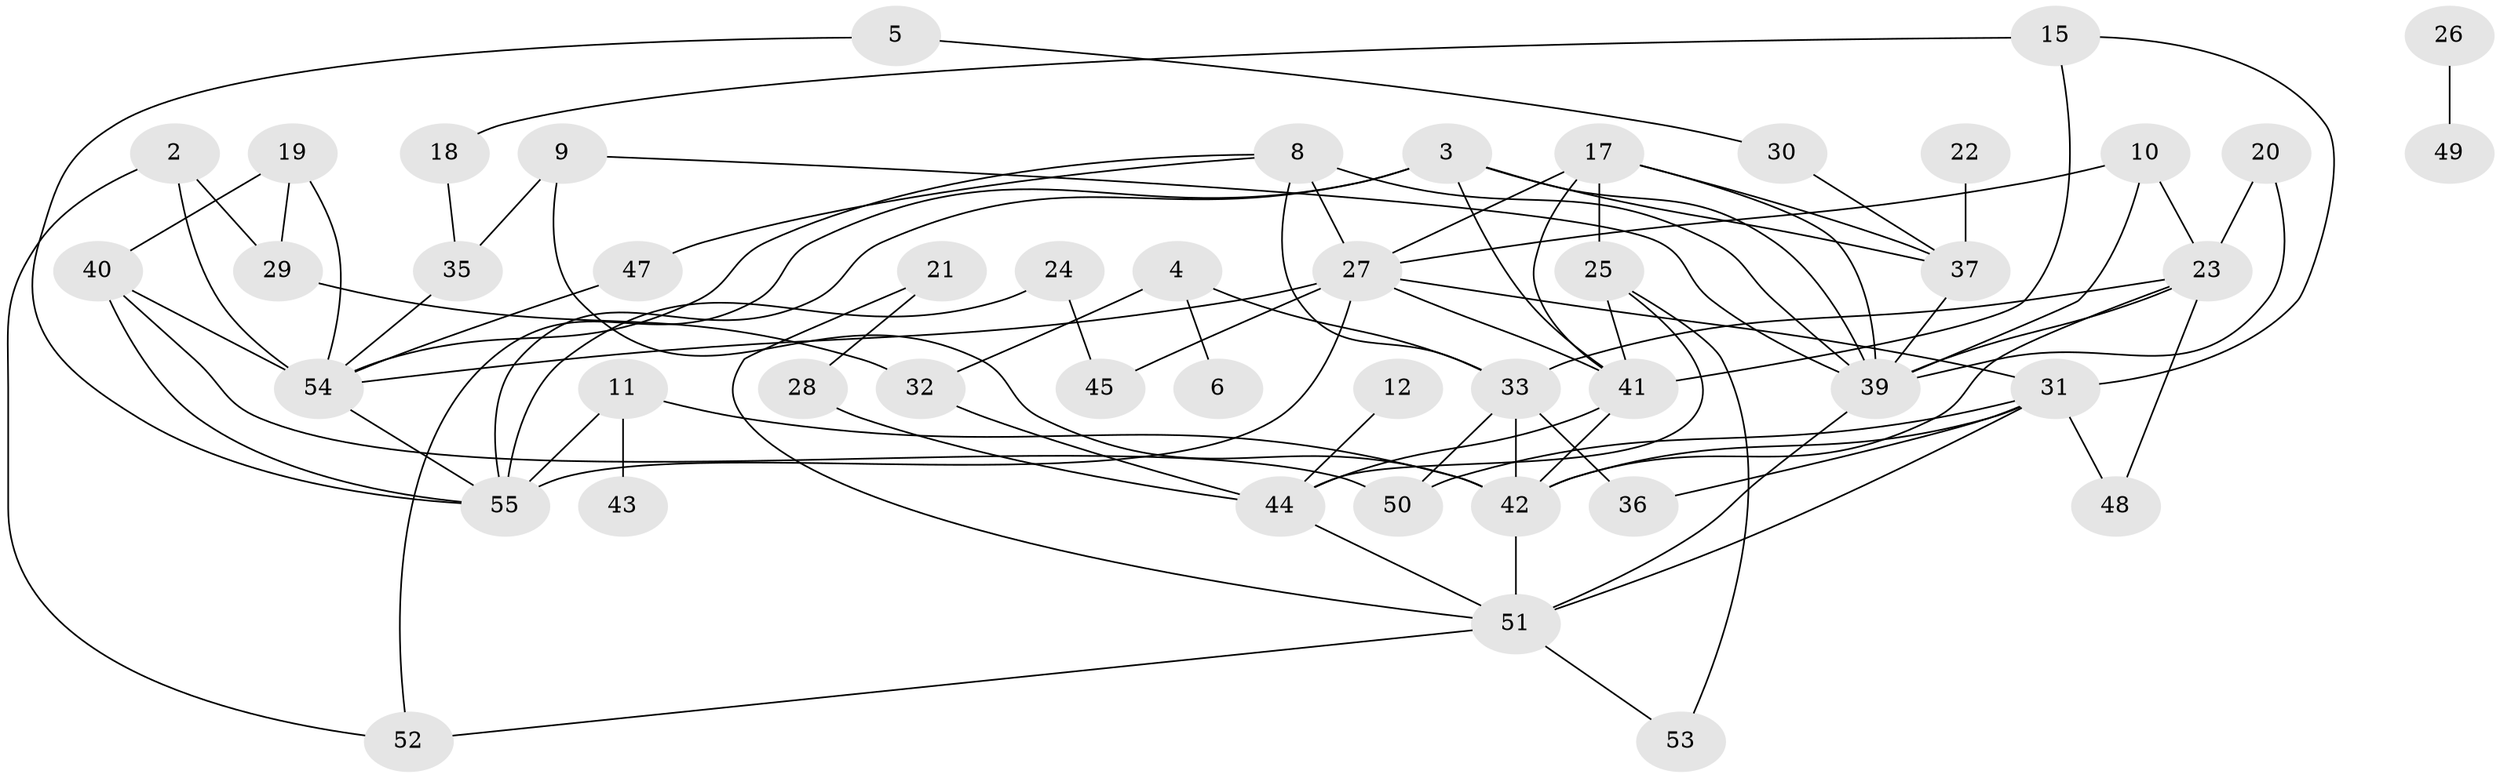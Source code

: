 // original degree distribution, {0: 0.07339449541284404, 1: 0.14678899082568808, 3: 0.26605504587155965, 4: 0.1743119266055046, 6: 0.03669724770642202, 5: 0.09174311926605505, 2: 0.2018348623853211, 7: 0.009174311926605505}
// Generated by graph-tools (version 1.1) at 2025/00/03/09/25 03:00:45]
// undirected, 47 vertices, 86 edges
graph export_dot {
graph [start="1"]
  node [color=gray90,style=filled];
  2;
  3;
  4;
  5;
  6;
  8;
  9;
  10;
  11;
  12;
  15;
  17;
  18;
  19;
  20;
  21;
  22;
  23;
  24;
  25;
  26;
  27;
  28;
  29;
  30;
  31;
  32;
  33;
  35;
  36;
  37;
  39;
  40;
  41;
  42;
  43;
  44;
  45;
  47;
  48;
  49;
  50;
  51;
  52;
  53;
  54;
  55;
  2 -- 29 [weight=1.0];
  2 -- 52 [weight=1.0];
  2 -- 54 [weight=1.0];
  3 -- 37 [weight=1.0];
  3 -- 39 [weight=1.0];
  3 -- 41 [weight=1.0];
  3 -- 52 [weight=1.0];
  3 -- 55 [weight=1.0];
  4 -- 6 [weight=1.0];
  4 -- 32 [weight=1.0];
  4 -- 33 [weight=2.0];
  5 -- 30 [weight=1.0];
  5 -- 55 [weight=1.0];
  8 -- 27 [weight=1.0];
  8 -- 33 [weight=1.0];
  8 -- 39 [weight=2.0];
  8 -- 47 [weight=1.0];
  8 -- 54 [weight=1.0];
  9 -- 35 [weight=1.0];
  9 -- 39 [weight=1.0];
  9 -- 42 [weight=2.0];
  10 -- 23 [weight=1.0];
  10 -- 27 [weight=1.0];
  10 -- 39 [weight=1.0];
  11 -- 42 [weight=1.0];
  11 -- 43 [weight=1.0];
  11 -- 55 [weight=1.0];
  12 -- 44 [weight=1.0];
  15 -- 18 [weight=1.0];
  15 -- 31 [weight=1.0];
  15 -- 41 [weight=1.0];
  17 -- 25 [weight=1.0];
  17 -- 27 [weight=1.0];
  17 -- 37 [weight=1.0];
  17 -- 39 [weight=1.0];
  17 -- 41 [weight=1.0];
  18 -- 35 [weight=1.0];
  19 -- 29 [weight=1.0];
  19 -- 40 [weight=1.0];
  19 -- 54 [weight=1.0];
  20 -- 23 [weight=1.0];
  20 -- 39 [weight=1.0];
  21 -- 28 [weight=1.0];
  21 -- 51 [weight=1.0];
  22 -- 37 [weight=1.0];
  23 -- 33 [weight=2.0];
  23 -- 39 [weight=1.0];
  23 -- 42 [weight=2.0];
  23 -- 48 [weight=1.0];
  24 -- 45 [weight=1.0];
  24 -- 55 [weight=1.0];
  25 -- 41 [weight=1.0];
  25 -- 44 [weight=1.0];
  25 -- 53 [weight=1.0];
  26 -- 49 [weight=1.0];
  27 -- 31 [weight=1.0];
  27 -- 41 [weight=1.0];
  27 -- 45 [weight=1.0];
  27 -- 54 [weight=1.0];
  27 -- 55 [weight=3.0];
  28 -- 44 [weight=1.0];
  29 -- 32 [weight=1.0];
  30 -- 37 [weight=1.0];
  31 -- 36 [weight=1.0];
  31 -- 42 [weight=1.0];
  31 -- 48 [weight=1.0];
  31 -- 50 [weight=2.0];
  31 -- 51 [weight=1.0];
  32 -- 44 [weight=1.0];
  33 -- 36 [weight=1.0];
  33 -- 42 [weight=1.0];
  33 -- 50 [weight=1.0];
  35 -- 54 [weight=1.0];
  37 -- 39 [weight=1.0];
  39 -- 51 [weight=1.0];
  40 -- 50 [weight=1.0];
  40 -- 54 [weight=2.0];
  40 -- 55 [weight=1.0];
  41 -- 42 [weight=1.0];
  41 -- 44 [weight=1.0];
  42 -- 51 [weight=1.0];
  44 -- 51 [weight=1.0];
  47 -- 54 [weight=1.0];
  51 -- 52 [weight=1.0];
  51 -- 53 [weight=1.0];
  54 -- 55 [weight=1.0];
}
